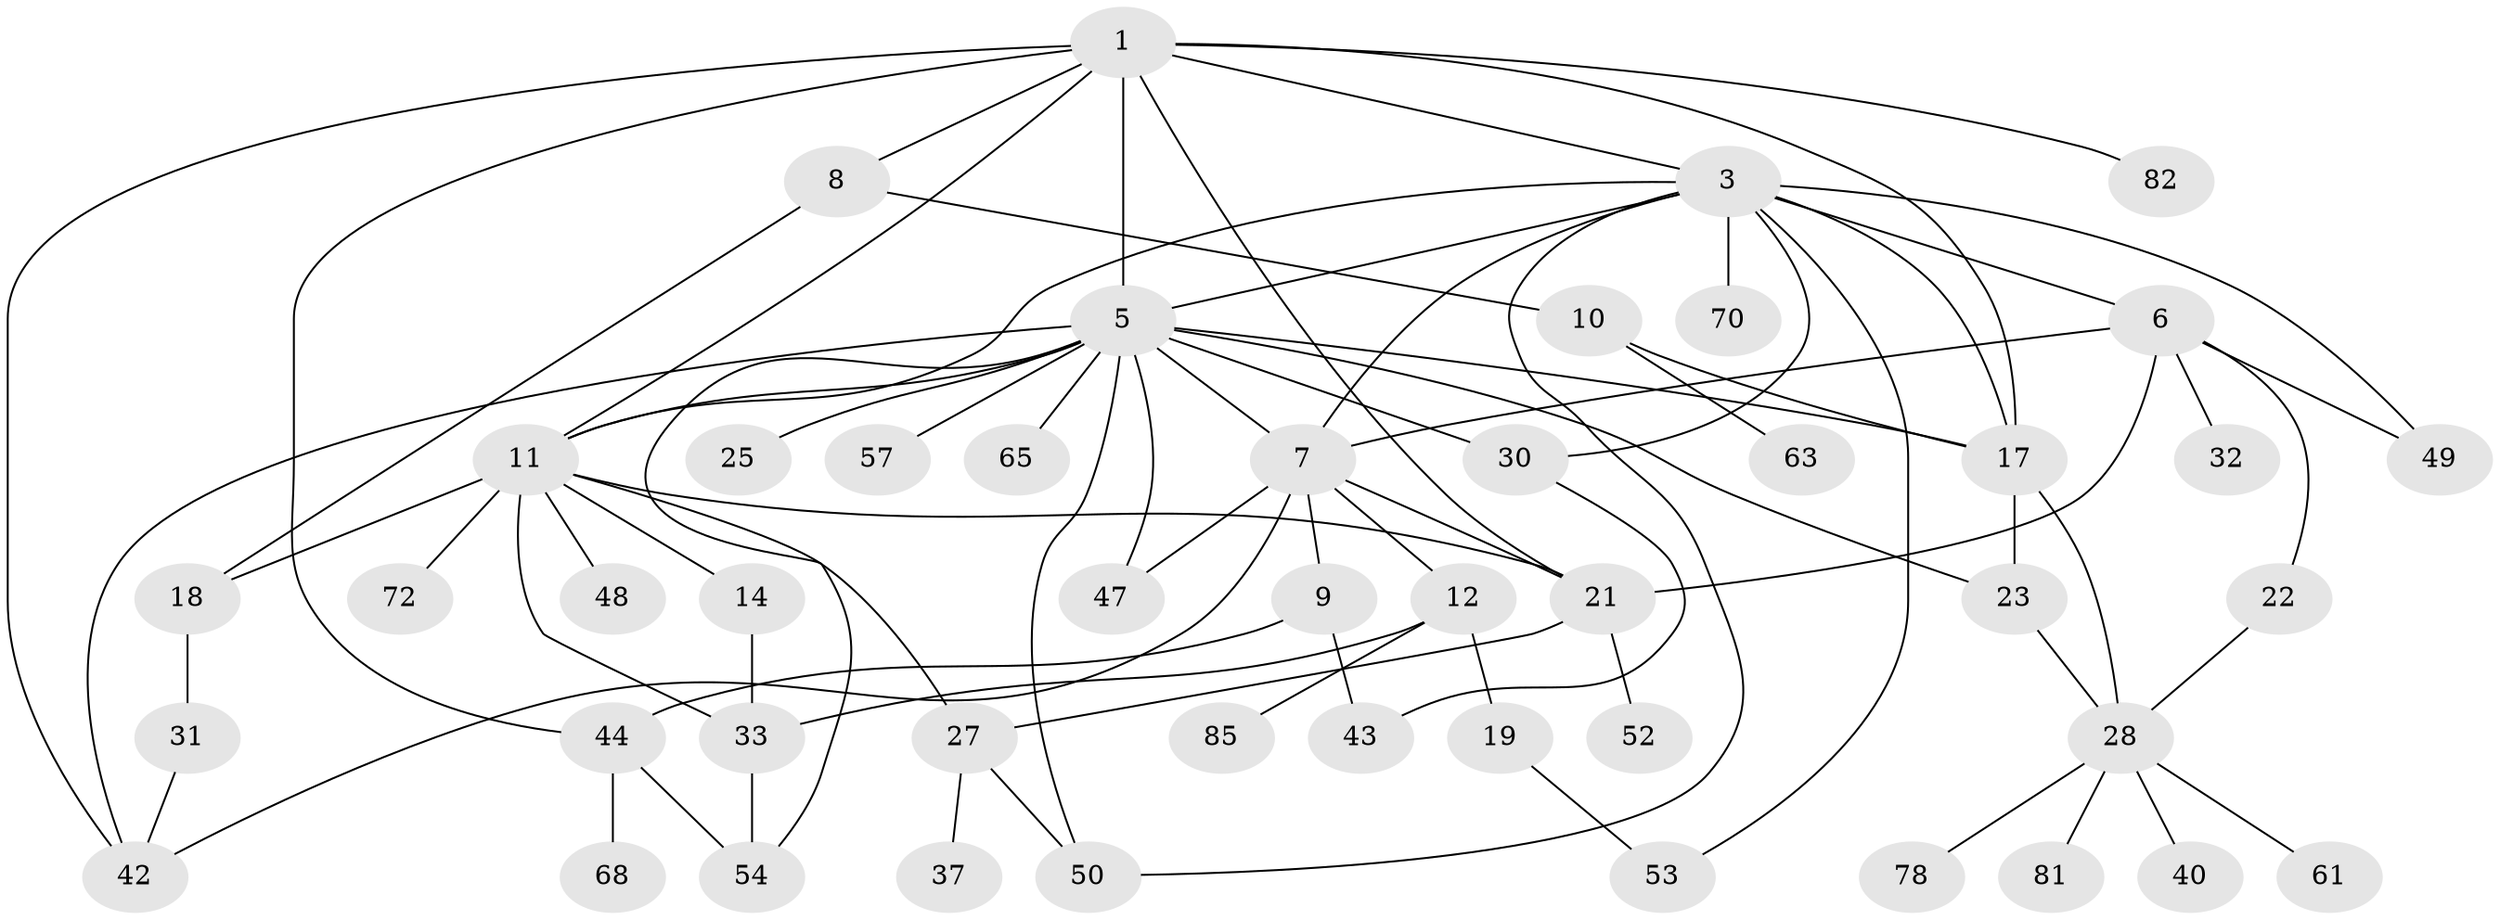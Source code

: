 // original degree distribution, {5: 0.07446808510638298, 4: 0.1276595744680851, 6: 0.0425531914893617, 8: 0.010638297872340425, 11: 0.010638297872340425, 3: 0.1702127659574468, 7: 0.010638297872340425, 1: 0.26595744680851063, 2: 0.2872340425531915}
// Generated by graph-tools (version 1.1) at 2025/13/03/09/25 04:13:25]
// undirected, 47 vertices, 77 edges
graph export_dot {
graph [start="1"]
  node [color=gray90,style=filled];
  1 [super="+59+84+2+36"];
  3 [super="+79+16+4"];
  5 [super="+20+55"];
  6 [super="+13+24"];
  7 [super="+39+38"];
  8;
  9;
  10 [super="+83"];
  11 [super="+77+34"];
  12;
  14 [super="+80+29"];
  17 [super="+86"];
  18;
  19;
  21 [super="+26"];
  22;
  23 [super="+92"];
  25 [super="+51+58"];
  27;
  28 [super="+45+46"];
  30;
  31 [super="+56"];
  32;
  33 [super="+67"];
  37;
  40;
  42 [super="+66"];
  43;
  44 [super="+94+64"];
  47;
  48;
  49 [super="+75"];
  50;
  52;
  53;
  54;
  57;
  61;
  63;
  65;
  68 [super="+93"];
  70;
  72;
  78 [super="+87"];
  81;
  82 [super="+90"];
  85;
  1 -- 8;
  1 -- 17;
  1 -- 42;
  1 -- 3;
  1 -- 44;
  1 -- 5;
  1 -- 82;
  1 -- 21;
  1 -- 11;
  3 -- 7;
  3 -- 17;
  3 -- 5;
  3 -- 6;
  3 -- 70;
  3 -- 11;
  3 -- 49;
  3 -- 50;
  3 -- 53;
  3 -- 30;
  5 -- 25 [weight=3];
  5 -- 30;
  5 -- 42;
  5 -- 47;
  5 -- 54;
  5 -- 65;
  5 -- 17;
  5 -- 23 [weight=2];
  5 -- 50;
  5 -- 7;
  5 -- 57;
  5 -- 11;
  6 -- 21 [weight=2];
  6 -- 7;
  6 -- 22;
  6 -- 32;
  6 -- 49;
  7 -- 9;
  7 -- 12;
  7 -- 42;
  7 -- 47;
  7 -- 21;
  8 -- 10;
  8 -- 18;
  9 -- 43;
  9 -- 44;
  10 -- 17;
  10 -- 63;
  11 -- 14 [weight=2];
  11 -- 27;
  11 -- 33;
  11 -- 48;
  11 -- 18;
  11 -- 21;
  11 -- 72 [weight=2];
  12 -- 19;
  12 -- 85;
  12 -- 33;
  14 -- 33;
  17 -- 23;
  17 -- 28;
  18 -- 31;
  19 -- 53;
  21 -- 52;
  21 -- 27;
  22 -- 28;
  23 -- 28;
  27 -- 37;
  27 -- 50;
  28 -- 40;
  28 -- 78;
  28 -- 61;
  28 -- 81;
  30 -- 43;
  31 -- 42;
  33 -- 54;
  44 -- 54;
  44 -- 68;
}
